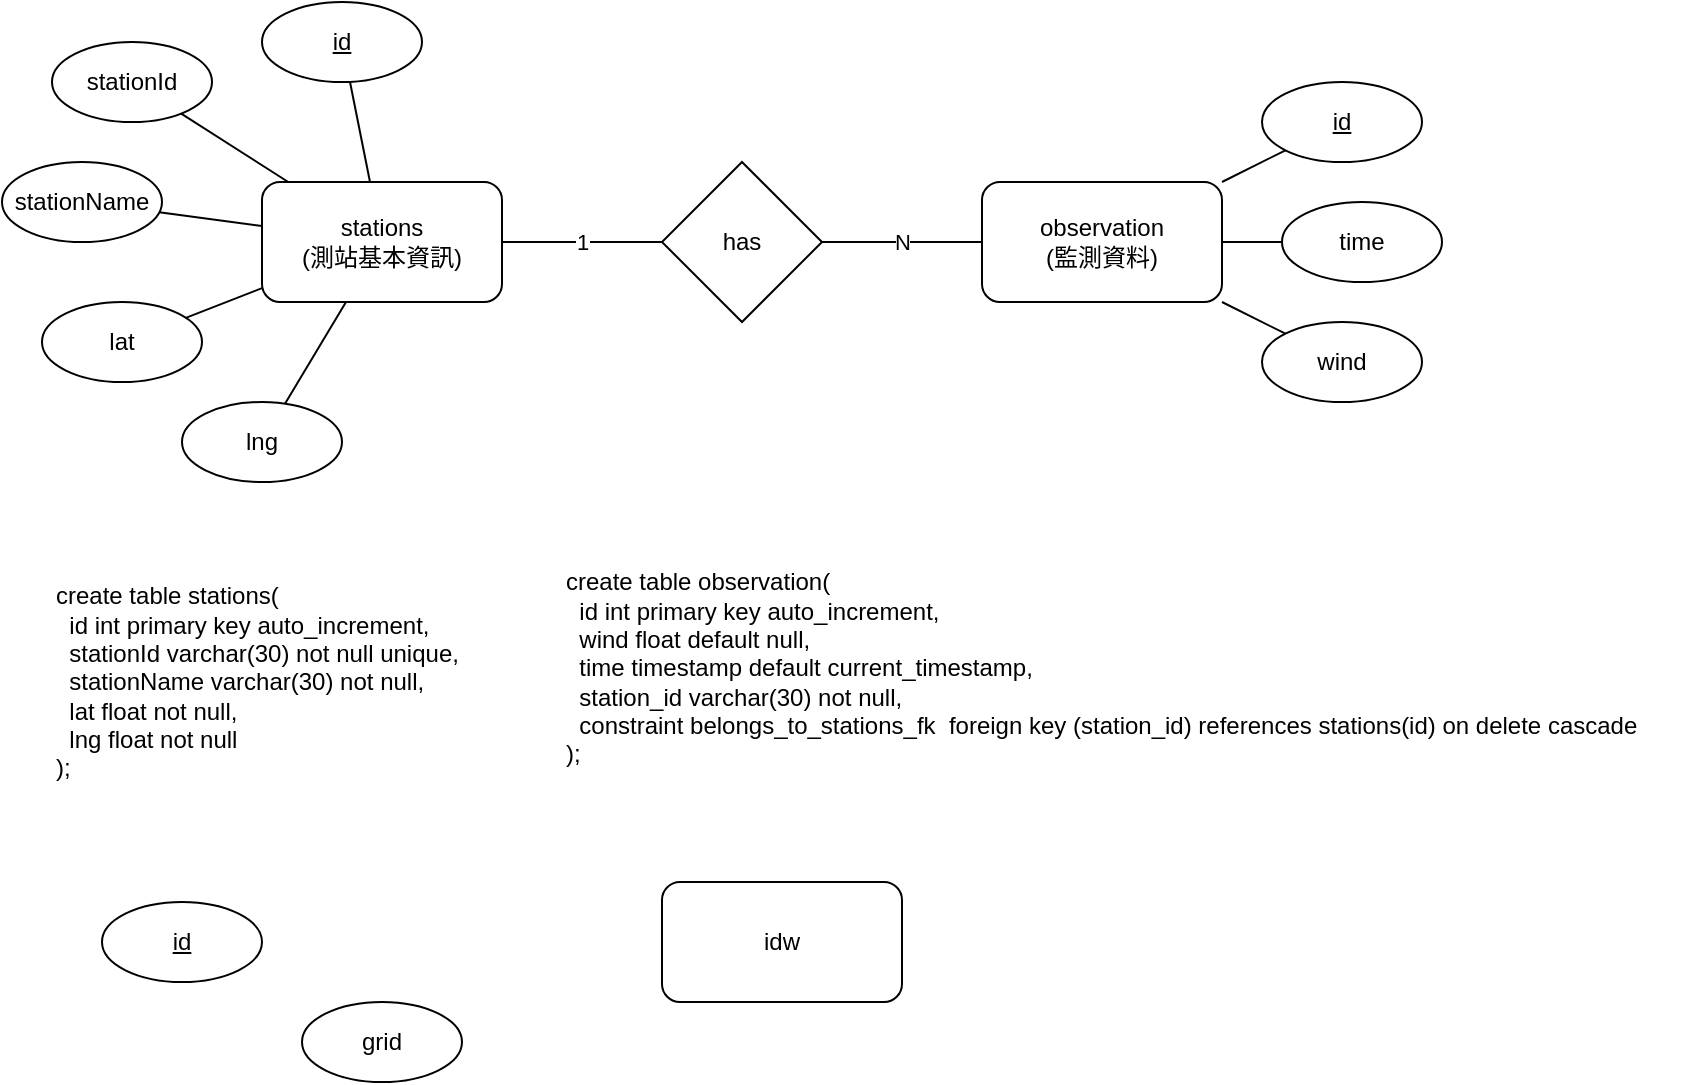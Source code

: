 <mxfile version="12.2.2" type="device" pages="1"><diagram id="mItTdzU07ho7ui2UnabY" name="Page-1"><mxGraphModel dx="926" dy="431" grid="1" gridSize="10" guides="1" tooltips="1" connect="1" arrows="1" fold="1" page="1" pageScale="1" pageWidth="1169" pageHeight="827" math="0" shadow="0"><root><mxCell id="0"/><mxCell id="1" parent="0"/><mxCell id="25IL7iPJ3TJAiB2EW9jE-1" value="stations&lt;br&gt;(測站基本資訊)" style="rounded=1;whiteSpace=wrap;html=1;" parent="1" vertex="1"><mxGeometry x="240" y="170" width="120" height="60" as="geometry"/></mxCell><mxCell id="25IL7iPJ3TJAiB2EW9jE-2" value="observation&lt;br&gt;(監測資料)" style="rounded=1;whiteSpace=wrap;html=1;" parent="1" vertex="1"><mxGeometry x="600" y="170" width="120" height="60" as="geometry"/></mxCell><mxCell id="25IL7iPJ3TJAiB2EW9jE-4" value="stationId" style="ellipse;whiteSpace=wrap;html=1;fontStyle=0" parent="1" vertex="1"><mxGeometry x="135" y="100" width="80" height="40" as="geometry"/></mxCell><mxCell id="25IL7iPJ3TJAiB2EW9jE-5" value="lat" style="ellipse;whiteSpace=wrap;html=1;" parent="1" vertex="1"><mxGeometry x="130" y="230" width="80" height="40" as="geometry"/></mxCell><mxCell id="25IL7iPJ3TJAiB2EW9jE-6" value="lng" style="ellipse;whiteSpace=wrap;html=1;" parent="1" vertex="1"><mxGeometry x="200" y="280" width="80" height="40" as="geometry"/></mxCell><mxCell id="25IL7iPJ3TJAiB2EW9jE-7" value="stationName" style="ellipse;whiteSpace=wrap;html=1;" parent="1" vertex="1"><mxGeometry x="110" y="160" width="80" height="40" as="geometry"/></mxCell><mxCell id="25IL7iPJ3TJAiB2EW9jE-9" value="" style="endArrow=none;html=1;" parent="1" source="25IL7iPJ3TJAiB2EW9jE-33" target="25IL7iPJ3TJAiB2EW9jE-1" edge="1"><mxGeometry width="50" height="50" relative="1" as="geometry"><mxPoint x="163.282" y="258.906" as="sourcePoint"/><mxPoint x="220" y="240" as="targetPoint"/></mxGeometry></mxCell><mxCell id="25IL7iPJ3TJAiB2EW9jE-10" value="" style="endArrow=none;html=1;" parent="1" source="25IL7iPJ3TJAiB2EW9jE-5" target="25IL7iPJ3TJAiB2EW9jE-1" edge="1"><mxGeometry width="50" height="50" relative="1" as="geometry"><mxPoint x="152.426" y="313.439" as="sourcePoint"/><mxPoint x="239.091" y="250" as="targetPoint"/></mxGeometry></mxCell><mxCell id="25IL7iPJ3TJAiB2EW9jE-11" value="" style="endArrow=none;html=1;" parent="1" source="25IL7iPJ3TJAiB2EW9jE-6" target="25IL7iPJ3TJAiB2EW9jE-1" edge="1"><mxGeometry width="50" height="50" relative="1" as="geometry"><mxPoint x="182.24" y="370.959" as="sourcePoint"/><mxPoint x="260.588" y="250" as="targetPoint"/></mxGeometry></mxCell><mxCell id="25IL7iPJ3TJAiB2EW9jE-12" value="" style="endArrow=none;html=1;" parent="1" source="25IL7iPJ3TJAiB2EW9jE-7" target="25IL7iPJ3TJAiB2EW9jE-1" edge="1"><mxGeometry width="50" height="50" relative="1" as="geometry"><mxPoint x="280" y="370.0" as="sourcePoint"/><mxPoint x="280" y="250" as="targetPoint"/></mxGeometry></mxCell><mxCell id="25IL7iPJ3TJAiB2EW9jE-13" value="has" style="rhombus;whiteSpace=wrap;html=1;" parent="1" vertex="1"><mxGeometry x="440" y="160" width="80" height="80" as="geometry"/></mxCell><mxCell id="25IL7iPJ3TJAiB2EW9jE-14" value="1" style="endArrow=none;html=1;" parent="1" source="25IL7iPJ3TJAiB2EW9jE-1" target="25IL7iPJ3TJAiB2EW9jE-13" edge="1"><mxGeometry width="50" height="50" relative="1" as="geometry"><mxPoint x="205.74" y="321.613" as="sourcePoint"/><mxPoint x="284.286" y="230" as="targetPoint"/></mxGeometry></mxCell><mxCell id="25IL7iPJ3TJAiB2EW9jE-15" value="N" style="endArrow=none;html=1;" parent="1" source="25IL7iPJ3TJAiB2EW9jE-13" target="25IL7iPJ3TJAiB2EW9jE-2" edge="1"><mxGeometry width="50" height="50" relative="1" as="geometry"><mxPoint x="490" y="200" as="sourcePoint"/><mxPoint x="440" y="200" as="targetPoint"/></mxGeometry></mxCell><mxCell id="25IL7iPJ3TJAiB2EW9jE-16" value="time" style="ellipse;whiteSpace=wrap;html=1;" parent="1" vertex="1"><mxGeometry x="750" y="180" width="80" height="40" as="geometry"/></mxCell><mxCell id="25IL7iPJ3TJAiB2EW9jE-17" value="wind" style="ellipse;whiteSpace=wrap;html=1;" parent="1" vertex="1"><mxGeometry x="740" y="240" width="80" height="40" as="geometry"/></mxCell><mxCell id="25IL7iPJ3TJAiB2EW9jE-18" value="id" style="ellipse;whiteSpace=wrap;html=1;fontStyle=4" parent="1" vertex="1"><mxGeometry x="740" y="120" width="80" height="40" as="geometry"/></mxCell><mxCell id="25IL7iPJ3TJAiB2EW9jE-19" value="" style="endArrow=none;html=1;" parent="1" source="25IL7iPJ3TJAiB2EW9jE-2" target="25IL7iPJ3TJAiB2EW9jE-18" edge="1"><mxGeometry width="50" height="50" relative="1" as="geometry"><mxPoint x="524.166" y="349.819" as="sourcePoint"/><mxPoint x="599.808" y="268" as="targetPoint"/></mxGeometry></mxCell><mxCell id="25IL7iPJ3TJAiB2EW9jE-20" value="" style="endArrow=none;html=1;" parent="1" source="25IL7iPJ3TJAiB2EW9jE-2" target="25IL7iPJ3TJAiB2EW9jE-16" edge="1"><mxGeometry width="50" height="50" relative="1" as="geometry"><mxPoint x="725.714" y="180" as="sourcePoint"/><mxPoint x="772.782" y="154.656" as="targetPoint"/></mxGeometry></mxCell><mxCell id="25IL7iPJ3TJAiB2EW9jE-21" value="" style="endArrow=none;html=1;" parent="1" source="25IL7iPJ3TJAiB2EW9jE-2" target="25IL7iPJ3TJAiB2EW9jE-17" edge="1"><mxGeometry width="50" height="50" relative="1" as="geometry"><mxPoint x="730" y="235" as="sourcePoint"/><mxPoint x="759.271" y="247.196" as="targetPoint"/></mxGeometry></mxCell><mxCell id="25IL7iPJ3TJAiB2EW9jE-22" value="idw" style="rounded=1;whiteSpace=wrap;html=1;" parent="1" vertex="1"><mxGeometry x="440" y="520" width="120" height="60" as="geometry"/></mxCell><mxCell id="25IL7iPJ3TJAiB2EW9jE-24" value="id" style="ellipse;whiteSpace=wrap;html=1;fontStyle=4" parent="1" vertex="1"><mxGeometry x="160" y="530" width="80" height="40" as="geometry"/></mxCell><mxCell id="25IL7iPJ3TJAiB2EW9jE-27" value="grid" style="ellipse;whiteSpace=wrap;html=1;" parent="1" vertex="1"><mxGeometry x="260" y="580" width="80" height="40" as="geometry"/></mxCell><mxCell id="25IL7iPJ3TJAiB2EW9jE-28" value="create table stations(&lt;br&gt;&amp;nbsp; id int primary key auto_increment,&lt;br&gt;&amp;nbsp; stationId varchar(30) not null unique,&lt;br&gt;&amp;nbsp; stationName varchar(30) not null,&lt;br&gt;&amp;nbsp; lat float not null,&lt;br&gt;&amp;nbsp; lng float not null&lt;br&gt;);" style="text;html=1;strokeColor=none;fillColor=none;align=left;verticalAlign=middle;whiteSpace=wrap;rounded=0;" parent="1" vertex="1"><mxGeometry x="135" y="360" width="210" height="120" as="geometry"/></mxCell><mxCell id="25IL7iPJ3TJAiB2EW9jE-29" value="create table observation(&lt;br&gt;&amp;nbsp; id int primary key auto_increment,&lt;br&gt;&amp;nbsp; wind float default null,&lt;br&gt;&amp;nbsp; time timestamp default current_timestamp,&lt;br&gt;&amp;nbsp; station_id varchar(30) not null,&lt;br&gt;&amp;nbsp; constraint belongs_to_stations_fk&amp;nbsp; foreign key (station_id) references stations(id) on delete cascade&lt;br&gt;);" style="text;html=1;strokeColor=none;fillColor=none;align=left;verticalAlign=middle;whiteSpace=wrap;rounded=0;" parent="1" vertex="1"><mxGeometry x="390" y="353" width="560" height="120" as="geometry"/></mxCell><mxCell id="25IL7iPJ3TJAiB2EW9jE-33" value="id" style="ellipse;whiteSpace=wrap;html=1;fontStyle=4" parent="1" vertex="1"><mxGeometry x="240" y="80" width="80" height="40" as="geometry"/></mxCell><mxCell id="25IL7iPJ3TJAiB2EW9jE-34" value="" style="endArrow=none;html=1;" parent="1" source="25IL7iPJ3TJAiB2EW9jE-4" target="25IL7iPJ3TJAiB2EW9jE-1" edge="1"><mxGeometry width="50" height="50" relative="1" as="geometry"><mxPoint x="326.084" y="129.904" as="sourcePoint"/><mxPoint x="316" y="180" as="targetPoint"/></mxGeometry></mxCell></root></mxGraphModel></diagram></mxfile>